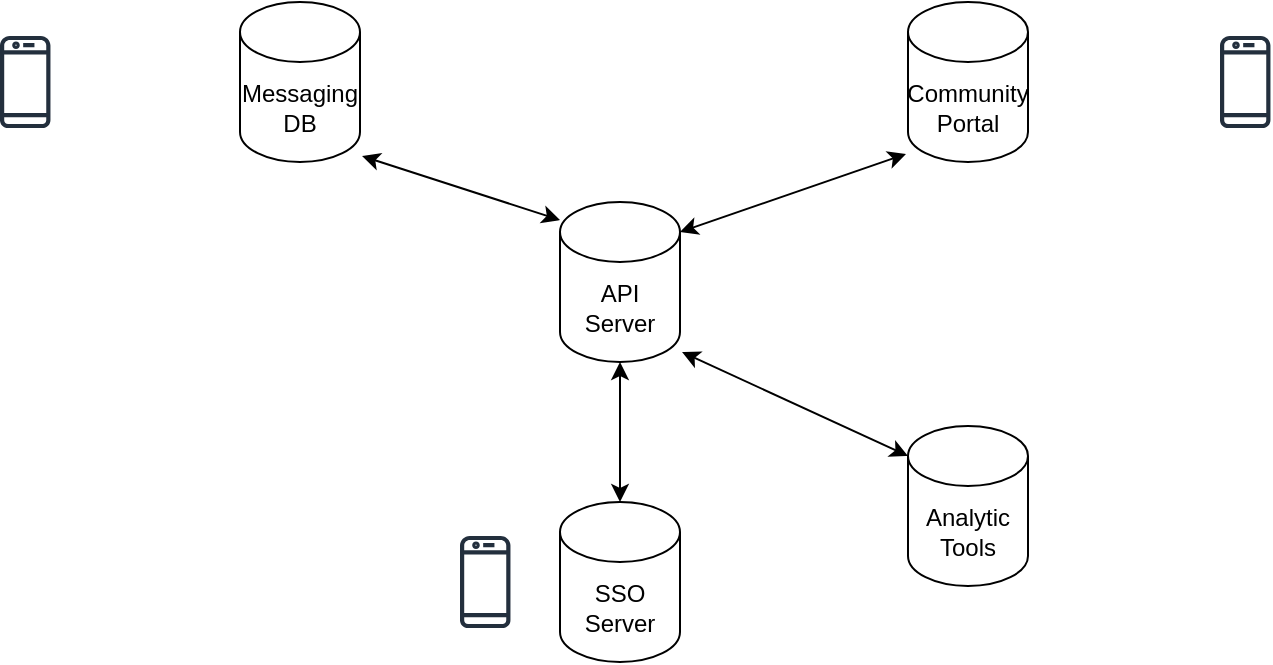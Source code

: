 <mxfile version="21.6.1" type="github">
  <diagram name="Page-1" id="wgeQyutbsQQGkMpldoMY">
    <mxGraphModel dx="1220" dy="922" grid="1" gridSize="10" guides="1" tooltips="1" connect="1" arrows="1" fold="1" page="1" pageScale="1" pageWidth="827" pageHeight="1169" math="0" shadow="0">
      <root>
        <mxCell id="0" />
        <mxCell id="1" parent="0" />
        <mxCell id="xewjQf0Adfk6eAvZCkh6-1" value="API&lt;br&gt;Server" style="shape=cylinder3;whiteSpace=wrap;html=1;boundedLbl=1;backgroundOutline=1;size=15;" vertex="1" parent="1">
          <mxGeometry x="330" y="280" width="60" height="80" as="geometry" />
        </mxCell>
        <mxCell id="xewjQf0Adfk6eAvZCkh6-2" value="Messaging&lt;br&gt;DB" style="shape=cylinder3;whiteSpace=wrap;html=1;boundedLbl=1;backgroundOutline=1;size=15;" vertex="1" parent="1">
          <mxGeometry x="170" y="180" width="60" height="80" as="geometry" />
        </mxCell>
        <mxCell id="xewjQf0Adfk6eAvZCkh6-4" value="" style="shape=image;html=1;verticalAlign=top;verticalLabelPosition=bottom;labelBackgroundColor=#ffffff;imageAspect=0;aspect=fixed;image=https://cdn4.iconfinder.com/data/icons/computer-and-web-2/500/Dashboard-128.png" vertex="1" parent="1">
          <mxGeometry x="88" y="188" width="64" height="64" as="geometry" />
        </mxCell>
        <mxCell id="xewjQf0Adfk6eAvZCkh6-5" value="" style="sketch=0;outlineConnect=0;fontColor=#232F3E;gradientColor=none;fillColor=#232F3D;strokeColor=none;dashed=0;verticalLabelPosition=bottom;verticalAlign=top;align=center;html=1;fontSize=12;fontStyle=0;aspect=fixed;pointerEvents=1;shape=mxgraph.aws4.mobile_client;" vertex="1" parent="1">
          <mxGeometry x="50" y="196" width="25.23" height="48" as="geometry" />
        </mxCell>
        <mxCell id="xewjQf0Adfk6eAvZCkh6-6" value="" style="shape=image;html=1;verticalAlign=top;verticalLabelPosition=bottom;labelBackgroundColor=#ffffff;imageAspect=0;aspect=fixed;image=https://cdn4.iconfinder.com/data/icons/computer-and-web-2/500/Dashboard-128.png" vertex="1" parent="1">
          <mxGeometry x="586.62" y="188" width="64" height="64" as="geometry" />
        </mxCell>
        <mxCell id="xewjQf0Adfk6eAvZCkh6-7" value="Community&lt;br&gt;Portal" style="shape=cylinder3;whiteSpace=wrap;html=1;boundedLbl=1;backgroundOutline=1;size=15;" vertex="1" parent="1">
          <mxGeometry x="504" y="180" width="60" height="80" as="geometry" />
        </mxCell>
        <mxCell id="xewjQf0Adfk6eAvZCkh6-8" value="Analytic&lt;br&gt;Tools" style="shape=cylinder3;whiteSpace=wrap;html=1;boundedLbl=1;backgroundOutline=1;size=15;" vertex="1" parent="1">
          <mxGeometry x="504" y="392" width="60" height="80" as="geometry" />
        </mxCell>
        <mxCell id="xewjQf0Adfk6eAvZCkh6-9" value="" style="shape=image;html=1;verticalAlign=top;verticalLabelPosition=bottom;labelBackgroundColor=#ffffff;imageAspect=0;aspect=fixed;image=https://cdn4.iconfinder.com/data/icons/computer-and-web-2/500/Dashboard-128.png" vertex="1" parent="1">
          <mxGeometry x="586.62" y="400" width="64" height="64" as="geometry" />
        </mxCell>
        <mxCell id="xewjQf0Adfk6eAvZCkh6-11" value="" style="endArrow=classic;startArrow=classic;html=1;rounded=0;entryX=1.017;entryY=0.963;entryDx=0;entryDy=0;entryPerimeter=0;exitX=0;exitY=0.113;exitDx=0;exitDy=0;exitPerimeter=0;" edge="1" parent="1" source="xewjQf0Adfk6eAvZCkh6-1" target="xewjQf0Adfk6eAvZCkh6-2">
          <mxGeometry width="50" height="50" relative="1" as="geometry">
            <mxPoint x="380" y="430" as="sourcePoint" />
            <mxPoint x="260" y="360" as="targetPoint" />
          </mxGeometry>
        </mxCell>
        <mxCell id="xewjQf0Adfk6eAvZCkh6-12" value="" style="endArrow=classic;startArrow=classic;html=1;rounded=0;entryX=1;entryY=0;entryDx=0;entryDy=15;entryPerimeter=0;exitX=-0.017;exitY=0.95;exitDx=0;exitDy=0;exitPerimeter=0;" edge="1" parent="1" source="xewjQf0Adfk6eAvZCkh6-7" target="xewjQf0Adfk6eAvZCkh6-1">
          <mxGeometry width="50" height="50" relative="1" as="geometry">
            <mxPoint x="490" y="270" as="sourcePoint" />
            <mxPoint x="430" y="310" as="targetPoint" />
          </mxGeometry>
        </mxCell>
        <mxCell id="xewjQf0Adfk6eAvZCkh6-13" value="" style="sketch=0;outlineConnect=0;fontColor=#232F3E;gradientColor=none;fillColor=#232F3D;strokeColor=none;dashed=0;verticalLabelPosition=bottom;verticalAlign=top;align=center;html=1;fontSize=12;fontStyle=0;aspect=fixed;pointerEvents=1;shape=mxgraph.aws4.mobile_client;" vertex="1" parent="1">
          <mxGeometry x="280" y="446" width="25.23" height="48" as="geometry" />
        </mxCell>
        <mxCell id="xewjQf0Adfk6eAvZCkh6-14" value="SSO&lt;br&gt;Server" style="shape=cylinder3;whiteSpace=wrap;html=1;boundedLbl=1;backgroundOutline=1;size=15;" vertex="1" parent="1">
          <mxGeometry x="330" y="430" width="60" height="80" as="geometry" />
        </mxCell>
        <mxCell id="xewjQf0Adfk6eAvZCkh6-15" value="" style="endArrow=classic;startArrow=classic;html=1;rounded=0;exitX=0.5;exitY=0;exitDx=0;exitDy=0;exitPerimeter=0;entryX=0.5;entryY=1;entryDx=0;entryDy=0;entryPerimeter=0;" edge="1" parent="1" source="xewjQf0Adfk6eAvZCkh6-14" target="xewjQf0Adfk6eAvZCkh6-1">
          <mxGeometry width="50" height="50" relative="1" as="geometry">
            <mxPoint x="380" y="430" as="sourcePoint" />
            <mxPoint x="430" y="380" as="targetPoint" />
          </mxGeometry>
        </mxCell>
        <mxCell id="xewjQf0Adfk6eAvZCkh6-16" value="" style="endArrow=classic;startArrow=classic;html=1;rounded=0;entryX=0;entryY=0;entryDx=0;entryDy=15;entryPerimeter=0;exitX=1.017;exitY=0.938;exitDx=0;exitDy=0;exitPerimeter=0;" edge="1" parent="1" source="xewjQf0Adfk6eAvZCkh6-1" target="xewjQf0Adfk6eAvZCkh6-8">
          <mxGeometry width="50" height="50" relative="1" as="geometry">
            <mxPoint x="430" y="350" as="sourcePoint" />
            <mxPoint x="430" y="380" as="targetPoint" />
          </mxGeometry>
        </mxCell>
        <mxCell id="xewjQf0Adfk6eAvZCkh6-17" value="" style="shape=image;html=1;verticalAlign=top;verticalLabelPosition=bottom;labelBackgroundColor=#ffffff;imageAspect=0;aspect=fixed;image=https://cdn4.iconfinder.com/data/icons/computer-and-web-2/500/Dashboard-128.png" vertex="1" parent="1">
          <mxGeometry x="250" y="288" width="64" height="64" as="geometry" />
        </mxCell>
        <mxCell id="xewjQf0Adfk6eAvZCkh6-18" value="" style="sketch=0;outlineConnect=0;fontColor=#232F3E;gradientColor=none;fillColor=#232F3D;strokeColor=none;dashed=0;verticalLabelPosition=bottom;verticalAlign=top;align=center;html=1;fontSize=12;fontStyle=0;aspect=fixed;pointerEvents=1;shape=mxgraph.aws4.mobile_client;" vertex="1" parent="1">
          <mxGeometry x="660" y="196" width="25.23" height="48" as="geometry" />
        </mxCell>
      </root>
    </mxGraphModel>
  </diagram>
</mxfile>
